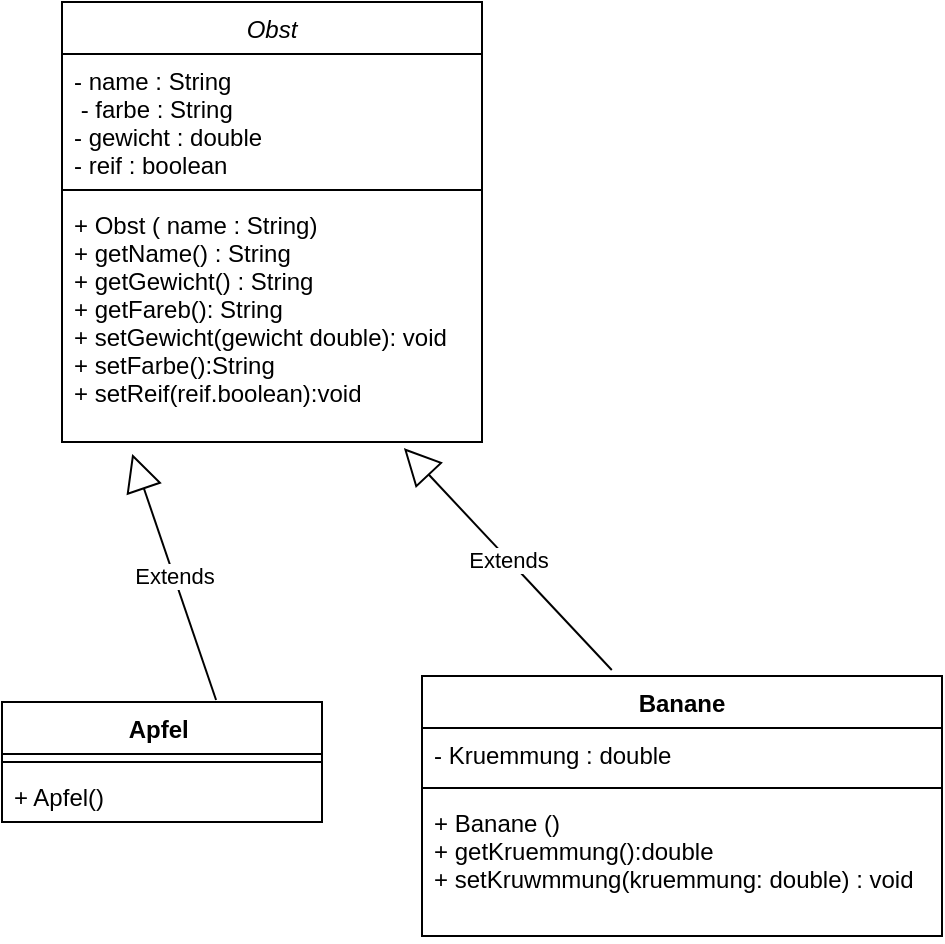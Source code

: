 <mxfile version="16.2.7" type="device"><diagram id="C5RBs43oDa-KdzZeNtuy" name="Page-1"><mxGraphModel dx="782" dy="706" grid="1" gridSize="10" guides="1" tooltips="1" connect="1" arrows="1" fold="1" page="1" pageScale="1" pageWidth="827" pageHeight="1169" math="0" shadow="0"><root><mxCell id="WIyWlLk6GJQsqaUBKTNV-0"/><mxCell id="WIyWlLk6GJQsqaUBKTNV-1" parent="WIyWlLk6GJQsqaUBKTNV-0"/><mxCell id="zkfFHV4jXpPFQw0GAbJ--0" value="Obst" style="swimlane;fontStyle=2;align=center;verticalAlign=top;childLayout=stackLayout;horizontal=1;startSize=26;horizontalStack=0;resizeParent=1;resizeLast=0;collapsible=1;marginBottom=0;rounded=0;shadow=0;strokeWidth=1;" parent="WIyWlLk6GJQsqaUBKTNV-1" vertex="1"><mxGeometry x="220" y="120" width="210" height="220" as="geometry"><mxRectangle x="230" y="140" width="160" height="26" as="alternateBounds"/></mxGeometry></mxCell><mxCell id="zkfFHV4jXpPFQw0GAbJ--3" value="- name : String&#10; - farbe : String&#10;- gewicht : double &#10;- reif : boolean " style="text;align=left;verticalAlign=top;spacingLeft=4;spacingRight=4;overflow=hidden;rotatable=0;points=[[0,0.5],[1,0.5]];portConstraint=eastwest;rounded=0;shadow=0;html=0;" parent="zkfFHV4jXpPFQw0GAbJ--0" vertex="1"><mxGeometry y="26" width="210" height="64" as="geometry"/></mxCell><mxCell id="zkfFHV4jXpPFQw0GAbJ--4" value="" style="line;html=1;strokeWidth=1;align=left;verticalAlign=middle;spacingTop=-1;spacingLeft=3;spacingRight=3;rotatable=0;labelPosition=right;points=[];portConstraint=eastwest;" parent="zkfFHV4jXpPFQw0GAbJ--0" vertex="1"><mxGeometry y="90" width="210" height="8" as="geometry"/></mxCell><mxCell id="zkfFHV4jXpPFQw0GAbJ--5" value="+ Obst ( name : String)&#10;+ getName() : String&#10;+ getGewicht() : String &#10;+ getFareb(): String&#10;+ setGewicht(gewicht double): void&#10;+ setFarbe():String&#10;+ setReif(reif.boolean):void &#10; " style="text;align=left;verticalAlign=top;spacingLeft=4;spacingRight=4;overflow=hidden;rotatable=0;points=[[0,0.5],[1,0.5]];portConstraint=eastwest;" parent="zkfFHV4jXpPFQw0GAbJ--0" vertex="1"><mxGeometry y="98" width="210" height="122" as="geometry"/></mxCell><mxCell id="4XbsIgZXMS9SEiJ74dK1-6" value="Apfel " style="swimlane;fontStyle=1;align=center;verticalAlign=top;childLayout=stackLayout;horizontal=1;startSize=26;horizontalStack=0;resizeParent=1;resizeParentMax=0;resizeLast=0;collapsible=1;marginBottom=0;" vertex="1" parent="WIyWlLk6GJQsqaUBKTNV-1"><mxGeometry x="190" y="470" width="160" height="60" as="geometry"/></mxCell><mxCell id="4XbsIgZXMS9SEiJ74dK1-8" value="" style="line;strokeWidth=1;fillColor=none;align=left;verticalAlign=middle;spacingTop=-1;spacingLeft=3;spacingRight=3;rotatable=0;labelPosition=right;points=[];portConstraint=eastwest;" vertex="1" parent="4XbsIgZXMS9SEiJ74dK1-6"><mxGeometry y="26" width="160" height="8" as="geometry"/></mxCell><mxCell id="4XbsIgZXMS9SEiJ74dK1-9" value="+ Apfel()" style="text;strokeColor=none;fillColor=none;align=left;verticalAlign=top;spacingLeft=4;spacingRight=4;overflow=hidden;rotatable=0;points=[[0,0.5],[1,0.5]];portConstraint=eastwest;" vertex="1" parent="4XbsIgZXMS9SEiJ74dK1-6"><mxGeometry y="34" width="160" height="26" as="geometry"/></mxCell><mxCell id="4XbsIgZXMS9SEiJ74dK1-16" value="Banane" style="swimlane;fontStyle=1;align=center;verticalAlign=top;childLayout=stackLayout;horizontal=1;startSize=26;horizontalStack=0;resizeParent=1;resizeParentMax=0;resizeLast=0;collapsible=1;marginBottom=0;" vertex="1" parent="WIyWlLk6GJQsqaUBKTNV-1"><mxGeometry x="400" y="457" width="260" height="130" as="geometry"/></mxCell><mxCell id="4XbsIgZXMS9SEiJ74dK1-17" value="- Kruemmung : double" style="text;strokeColor=none;fillColor=none;align=left;verticalAlign=top;spacingLeft=4;spacingRight=4;overflow=hidden;rotatable=0;points=[[0,0.5],[1,0.5]];portConstraint=eastwest;" vertex="1" parent="4XbsIgZXMS9SEiJ74dK1-16"><mxGeometry y="26" width="260" height="26" as="geometry"/></mxCell><mxCell id="4XbsIgZXMS9SEiJ74dK1-18" value="" style="line;strokeWidth=1;fillColor=none;align=left;verticalAlign=middle;spacingTop=-1;spacingLeft=3;spacingRight=3;rotatable=0;labelPosition=right;points=[];portConstraint=eastwest;" vertex="1" parent="4XbsIgZXMS9SEiJ74dK1-16"><mxGeometry y="52" width="260" height="8" as="geometry"/></mxCell><mxCell id="4XbsIgZXMS9SEiJ74dK1-19" value="+ Banane ()&#10;+ getKruemmung():double&#10;+ setKruwmmung(kruemmung: double) : void" style="text;strokeColor=none;fillColor=none;align=left;verticalAlign=top;spacingLeft=4;spacingRight=4;overflow=hidden;rotatable=0;points=[[0,0.5],[1,0.5]];portConstraint=eastwest;" vertex="1" parent="4XbsIgZXMS9SEiJ74dK1-16"><mxGeometry y="60" width="260" height="70" as="geometry"/></mxCell><mxCell id="4XbsIgZXMS9SEiJ74dK1-20" value="Extends" style="endArrow=block;endSize=16;endFill=0;html=1;rounded=0;entryX=0.167;entryY=1.049;entryDx=0;entryDy=0;entryPerimeter=0;exitX=0.669;exitY=-0.017;exitDx=0;exitDy=0;exitPerimeter=0;" edge="1" parent="WIyWlLk6GJQsqaUBKTNV-1" source="4XbsIgZXMS9SEiJ74dK1-6" target="zkfFHV4jXpPFQw0GAbJ--5"><mxGeometry width="160" relative="1" as="geometry"><mxPoint x="300" y="460" as="sourcePoint"/><mxPoint x="350" y="440" as="targetPoint"/><Array as="points"/></mxGeometry></mxCell><mxCell id="4XbsIgZXMS9SEiJ74dK1-21" value="Extends" style="endArrow=block;endSize=16;endFill=0;html=1;rounded=0;exitX=0.365;exitY=-0.023;exitDx=0;exitDy=0;exitPerimeter=0;entryX=0.814;entryY=1.025;entryDx=0;entryDy=0;entryPerimeter=0;" edge="1" parent="WIyWlLk6GJQsqaUBKTNV-1" source="4XbsIgZXMS9SEiJ74dK1-16" target="zkfFHV4jXpPFQw0GAbJ--5"><mxGeometry width="160" relative="1" as="geometry"><mxPoint x="310" y="360" as="sourcePoint"/><mxPoint x="470" y="360" as="targetPoint"/></mxGeometry></mxCell></root></mxGraphModel></diagram></mxfile>